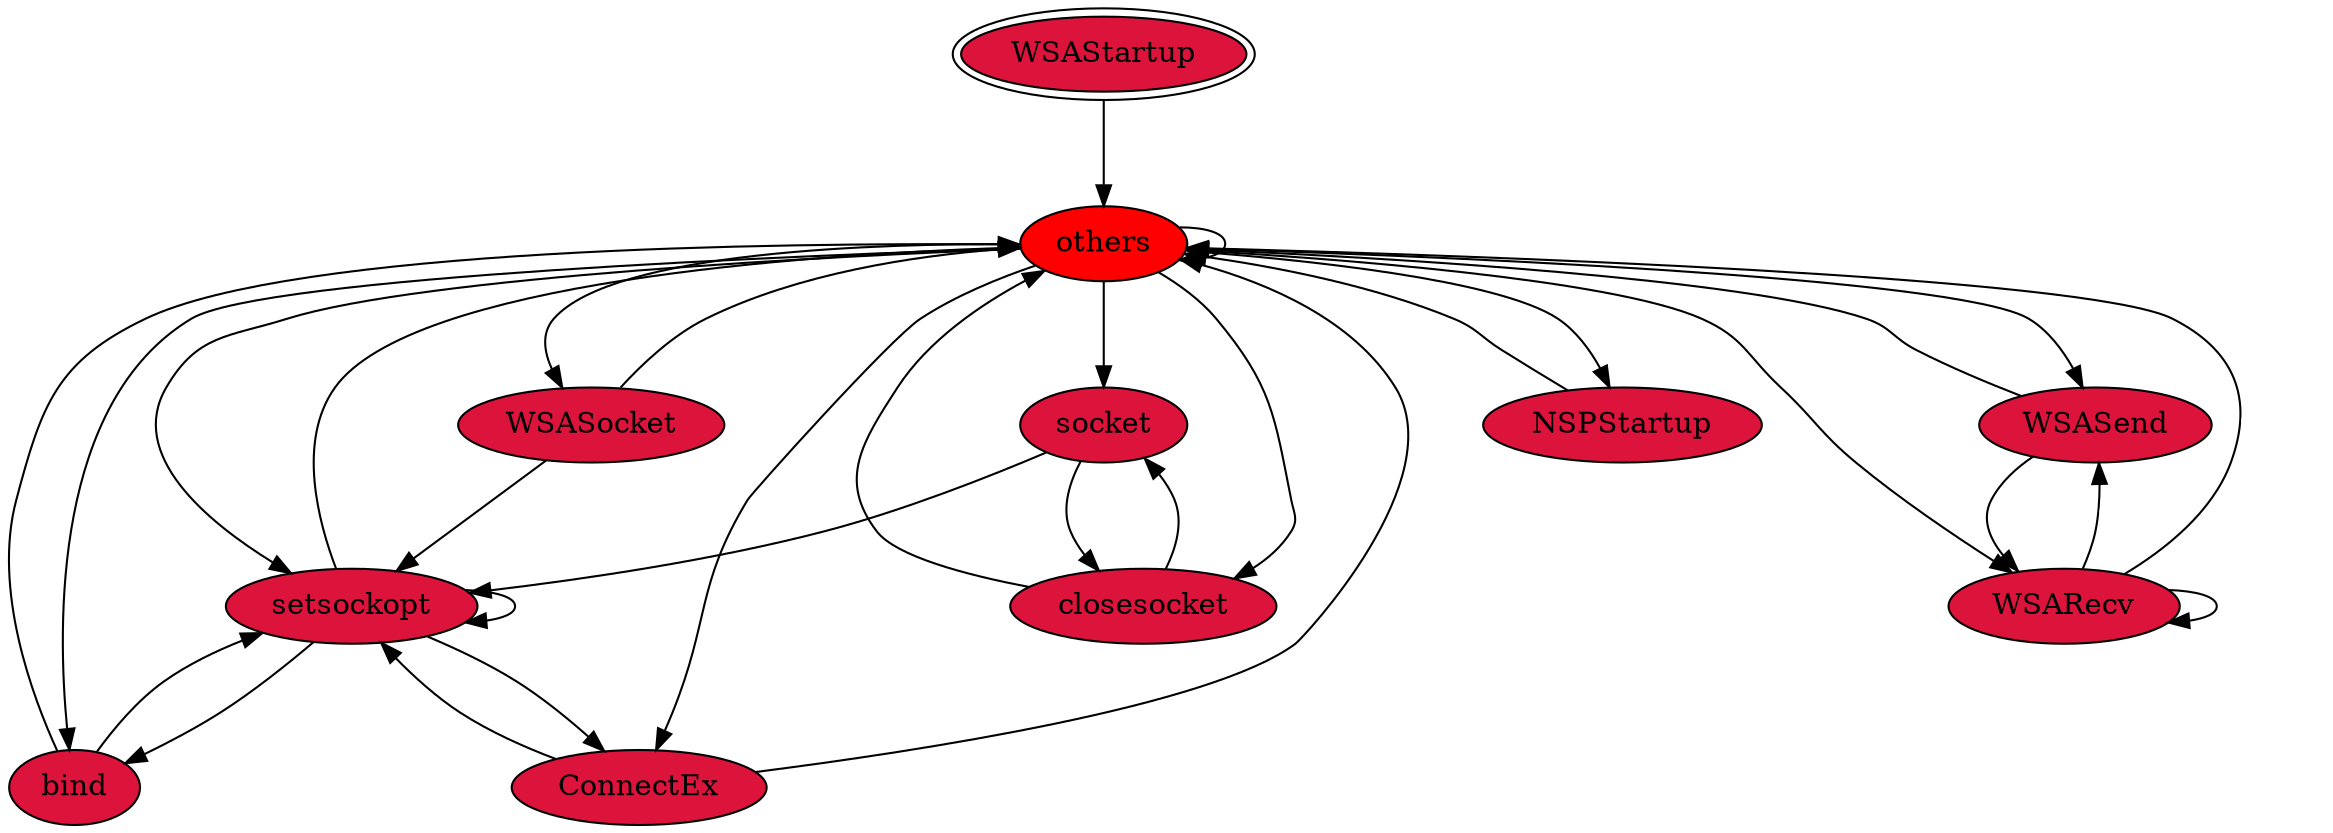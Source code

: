 digraph "./REPORTS/6027/API_PER_CATEGORY/InternetOpenUrl.exe_1064_Windows Sockets (Winsock)_API_per_Category_Transition_Matrix" {
	WSAStartup [label=WSAStartup fillcolor=crimson peripheries=2 style=filled]
	others [label=others fillcolor=red style=filled]
	WSAStartup -> others [label=1.0 fontcolor=white]
	others -> others [label=0.9812 fontcolor=white]
	socket [label=socket fillcolor=crimson style=filled]
	others -> socket [label=0.0009 fontcolor=white]
	setsockopt [label=setsockopt fillcolor=crimson style=filled]
	others -> setsockopt [label=0.0032 fontcolor=white]
	closesocket [label=closesocket fillcolor=crimson style=filled]
	others -> closesocket [label=0.0005 fontcolor=white]
	NSPStartup [label=NSPStartup fillcolor=crimson style=filled]
	others -> NSPStartup [label=0.0005 fontcolor=white]
	WSASocket [label=WSASocket fillcolor=crimson style=filled]
	others -> WSASocket [label=0.0046 fontcolor=white]
	bind [label=bind fillcolor=crimson style=filled]
	others -> bind [label=0.0005 fontcolor=white]
	ConnectEx [label=ConnectEx fillcolor=crimson style=filled]
	others -> ConnectEx [label=0.0018 fontcolor=white]
	WSASend [label=WSASend fillcolor=crimson style=filled]
	others -> WSASend [label=0.0014 fontcolor=white]
	WSARecv [label=WSARecv fillcolor=crimson style=filled]
	others -> WSARecv [label=0.0055 fontcolor=white]
	socket -> setsockopt [label=0.3333 fontcolor=white]
	socket -> closesocket [label=0.6667 fontcolor=white]
	setsockopt -> others [label=0.6667 fontcolor=white]
	setsockopt -> setsockopt [label=0.0556 fontcolor=white]
	setsockopt -> bind [label=0.2222 fontcolor=white]
	setsockopt -> ConnectEx [label=0.0556 fontcolor=white]
	closesocket -> others [label=0.6667 fontcolor=white]
	closesocket -> socket [label=0.3333 fontcolor=white]
	NSPStartup -> others [label=1.0 fontcolor=white]
	WSASocket -> others [label=0.6 fontcolor=white]
	WSASocket -> setsockopt [label=0.4 fontcolor=white]
	bind -> others [label=0.2 fontcolor=white]
	bind -> setsockopt [label=0.8 fontcolor=white]
	ConnectEx -> others [label=0.8 fontcolor=white]
	ConnectEx -> setsockopt [label=0.2 fontcolor=white]
	WSASend -> others [label=0.7143 fontcolor=white]
	WSASend -> WSARecv [label=0.2857 fontcolor=white]
	WSARecv -> others [label=0.625 fontcolor=white]
	WSARecv -> WSASend [label=0.25 fontcolor=white]
	WSARecv -> WSARecv [label=0.125 fontcolor=white]
}
